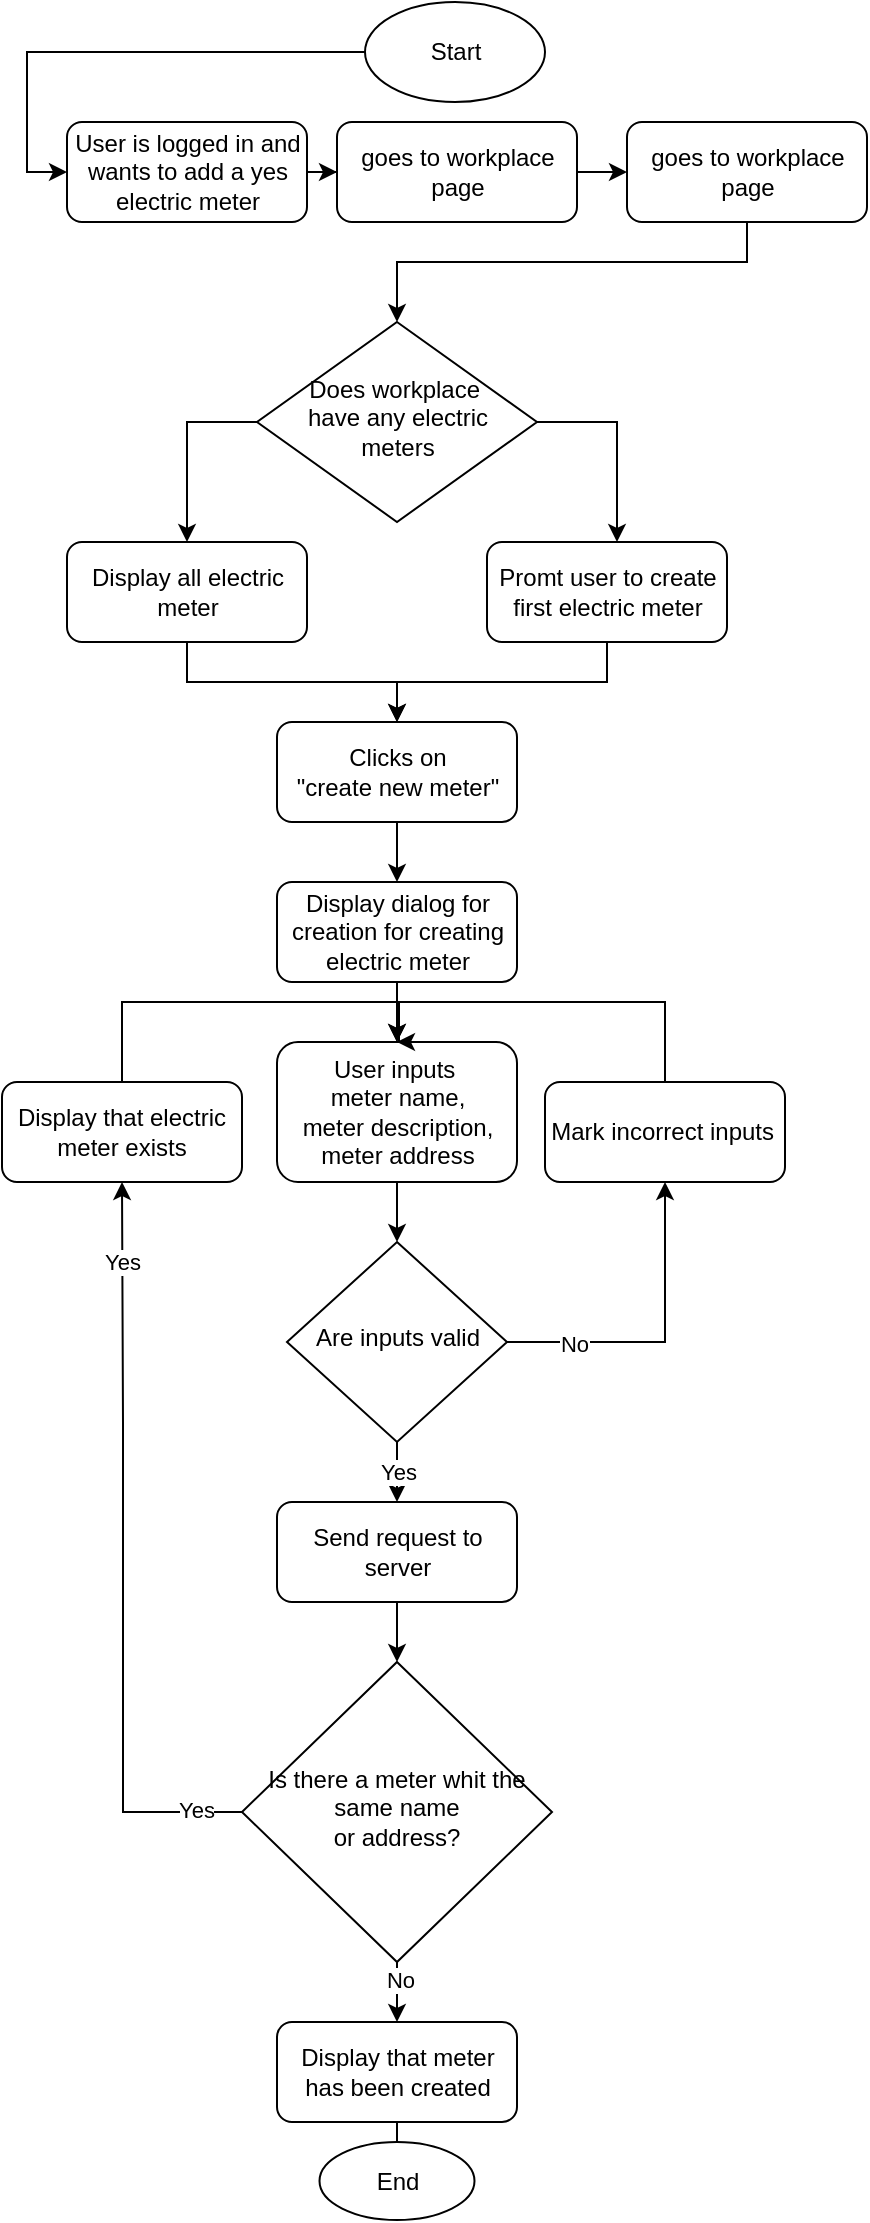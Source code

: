 <mxfile version="24.9.1">
  <diagram id="C5RBs43oDa-KdzZeNtuy" name="Page-1">
    <mxGraphModel dx="1426" dy="789" grid="1" gridSize="10" guides="1" tooltips="1" connect="1" arrows="1" fold="1" page="1" pageScale="1" pageWidth="827" pageHeight="1169" math="0" shadow="0">
      <root>
        <mxCell id="WIyWlLk6GJQsqaUBKTNV-0" />
        <mxCell id="WIyWlLk6GJQsqaUBKTNV-1" parent="WIyWlLk6GJQsqaUBKTNV-0" />
        <mxCell id="9MLpdoG-Xq3LA8RY7R3_-38" style="edgeStyle=orthogonalEdgeStyle;rounded=0;orthogonalLoop=1;jettySize=auto;html=1;entryX=0;entryY=0.5;entryDx=0;entryDy=0;" edge="1" parent="WIyWlLk6GJQsqaUBKTNV-1" source="WIyWlLk6GJQsqaUBKTNV-3" target="9MLpdoG-Xq3LA8RY7R3_-1">
          <mxGeometry relative="1" as="geometry" />
        </mxCell>
        <mxCell id="WIyWlLk6GJQsqaUBKTNV-3" value="User is logged in and wants to add a yes electric meter" style="rounded=1;whiteSpace=wrap;html=1;fontSize=12;glass=0;strokeWidth=1;shadow=0;" parent="WIyWlLk6GJQsqaUBKTNV-1" vertex="1">
          <mxGeometry x="202.5" y="100" width="120" height="50" as="geometry" />
        </mxCell>
        <mxCell id="9MLpdoG-Xq3LA8RY7R3_-12" style="edgeStyle=orthogonalEdgeStyle;rounded=0;orthogonalLoop=1;jettySize=auto;html=1;entryX=0.5;entryY=0;entryDx=0;entryDy=0;" edge="1" parent="WIyWlLk6GJQsqaUBKTNV-1" source="WIyWlLk6GJQsqaUBKTNV-10" target="9MLpdoG-Xq3LA8RY7R3_-5">
          <mxGeometry relative="1" as="geometry">
            <mxPoint x="277.5" y="280" as="targetPoint" />
            <Array as="points">
              <mxPoint x="262.5" y="250" />
            </Array>
          </mxGeometry>
        </mxCell>
        <mxCell id="9MLpdoG-Xq3LA8RY7R3_-13" style="edgeStyle=orthogonalEdgeStyle;rounded=0;orthogonalLoop=1;jettySize=auto;html=1;" edge="1" parent="WIyWlLk6GJQsqaUBKTNV-1" source="WIyWlLk6GJQsqaUBKTNV-10" target="9MLpdoG-Xq3LA8RY7R3_-4">
          <mxGeometry relative="1" as="geometry">
            <Array as="points">
              <mxPoint x="477.5" y="250" />
            </Array>
          </mxGeometry>
        </mxCell>
        <mxCell id="WIyWlLk6GJQsqaUBKTNV-10" value="Does workplace&amp;nbsp;&lt;div&gt;have any electric meters&lt;/div&gt;" style="rhombus;whiteSpace=wrap;html=1;shadow=0;fontFamily=Helvetica;fontSize=12;align=center;strokeWidth=1;spacing=6;spacingTop=-4;" parent="WIyWlLk6GJQsqaUBKTNV-1" vertex="1">
          <mxGeometry x="297.5" y="200" width="140" height="100" as="geometry" />
        </mxCell>
        <mxCell id="9MLpdoG-Xq3LA8RY7R3_-36" style="edgeStyle=orthogonalEdgeStyle;rounded=0;orthogonalLoop=1;jettySize=auto;html=1;entryX=0;entryY=0.5;entryDx=0;entryDy=0;" edge="1" parent="WIyWlLk6GJQsqaUBKTNV-1" source="9MLpdoG-Xq3LA8RY7R3_-0" target="WIyWlLk6GJQsqaUBKTNV-3">
          <mxGeometry relative="1" as="geometry" />
        </mxCell>
        <mxCell id="9MLpdoG-Xq3LA8RY7R3_-0" value="Start" style="ellipse;whiteSpace=wrap;html=1;" vertex="1" parent="WIyWlLk6GJQsqaUBKTNV-1">
          <mxGeometry x="351.5" y="40" width="90" height="50" as="geometry" />
        </mxCell>
        <mxCell id="9MLpdoG-Xq3LA8RY7R3_-39" style="edgeStyle=orthogonalEdgeStyle;rounded=0;orthogonalLoop=1;jettySize=auto;html=1;entryX=0;entryY=0.5;entryDx=0;entryDy=0;" edge="1" parent="WIyWlLk6GJQsqaUBKTNV-1" source="9MLpdoG-Xq3LA8RY7R3_-1" target="9MLpdoG-Xq3LA8RY7R3_-2">
          <mxGeometry relative="1" as="geometry" />
        </mxCell>
        <mxCell id="9MLpdoG-Xq3LA8RY7R3_-1" value="goes to workplace page" style="rounded=1;whiteSpace=wrap;html=1;fontSize=12;glass=0;strokeWidth=1;shadow=0;" vertex="1" parent="WIyWlLk6GJQsqaUBKTNV-1">
          <mxGeometry x="337.5" y="100" width="120" height="50" as="geometry" />
        </mxCell>
        <mxCell id="9MLpdoG-Xq3LA8RY7R3_-40" style="edgeStyle=orthogonalEdgeStyle;rounded=0;orthogonalLoop=1;jettySize=auto;html=1;entryX=0.5;entryY=0;entryDx=0;entryDy=0;" edge="1" parent="WIyWlLk6GJQsqaUBKTNV-1" source="9MLpdoG-Xq3LA8RY7R3_-2" target="WIyWlLk6GJQsqaUBKTNV-10">
          <mxGeometry relative="1" as="geometry">
            <Array as="points">
              <mxPoint x="542.5" y="170" />
              <mxPoint x="367.5" y="170" />
            </Array>
          </mxGeometry>
        </mxCell>
        <mxCell id="9MLpdoG-Xq3LA8RY7R3_-2" value="goes to workplace page" style="rounded=1;whiteSpace=wrap;html=1;fontSize=12;glass=0;strokeWidth=1;shadow=0;" vertex="1" parent="WIyWlLk6GJQsqaUBKTNV-1">
          <mxGeometry x="482.5" y="100" width="120" height="50" as="geometry" />
        </mxCell>
        <mxCell id="9MLpdoG-Xq3LA8RY7R3_-14" style="edgeStyle=orthogonalEdgeStyle;rounded=0;orthogonalLoop=1;jettySize=auto;html=1;" edge="1" parent="WIyWlLk6GJQsqaUBKTNV-1" source="9MLpdoG-Xq3LA8RY7R3_-4" target="9MLpdoG-Xq3LA8RY7R3_-6">
          <mxGeometry relative="1" as="geometry" />
        </mxCell>
        <mxCell id="9MLpdoG-Xq3LA8RY7R3_-4" value="Promt user to create first electric meter" style="rounded=1;whiteSpace=wrap;html=1;fontSize=12;glass=0;strokeWidth=1;shadow=0;" vertex="1" parent="WIyWlLk6GJQsqaUBKTNV-1">
          <mxGeometry x="412.5" y="310" width="120" height="50" as="geometry" />
        </mxCell>
        <mxCell id="9MLpdoG-Xq3LA8RY7R3_-15" style="edgeStyle=orthogonalEdgeStyle;rounded=0;orthogonalLoop=1;jettySize=auto;html=1;" edge="1" parent="WIyWlLk6GJQsqaUBKTNV-1" source="9MLpdoG-Xq3LA8RY7R3_-5" target="9MLpdoG-Xq3LA8RY7R3_-6">
          <mxGeometry relative="1" as="geometry" />
        </mxCell>
        <mxCell id="9MLpdoG-Xq3LA8RY7R3_-5" value="Display all electric meter" style="rounded=1;whiteSpace=wrap;html=1;fontSize=12;glass=0;strokeWidth=1;shadow=0;" vertex="1" parent="WIyWlLk6GJQsqaUBKTNV-1">
          <mxGeometry x="202.5" y="310" width="120" height="50" as="geometry" />
        </mxCell>
        <mxCell id="9MLpdoG-Xq3LA8RY7R3_-16" style="edgeStyle=orthogonalEdgeStyle;rounded=0;orthogonalLoop=1;jettySize=auto;html=1;" edge="1" parent="WIyWlLk6GJQsqaUBKTNV-1" source="9MLpdoG-Xq3LA8RY7R3_-6" target="9MLpdoG-Xq3LA8RY7R3_-7">
          <mxGeometry relative="1" as="geometry" />
        </mxCell>
        <mxCell id="9MLpdoG-Xq3LA8RY7R3_-6" value="Clicks on&lt;div&gt;&quot;create new meter&quot;&lt;/div&gt;" style="rounded=1;whiteSpace=wrap;html=1;fontSize=12;glass=0;strokeWidth=1;shadow=0;" vertex="1" parent="WIyWlLk6GJQsqaUBKTNV-1">
          <mxGeometry x="307.5" y="400" width="120" height="50" as="geometry" />
        </mxCell>
        <mxCell id="9MLpdoG-Xq3LA8RY7R3_-20" style="edgeStyle=orthogonalEdgeStyle;rounded=0;orthogonalLoop=1;jettySize=auto;html=1;" edge="1" parent="WIyWlLk6GJQsqaUBKTNV-1" source="9MLpdoG-Xq3LA8RY7R3_-7" target="9MLpdoG-Xq3LA8RY7R3_-17">
          <mxGeometry relative="1" as="geometry" />
        </mxCell>
        <mxCell id="9MLpdoG-Xq3LA8RY7R3_-7" value="Display dialog for creation for creating electric meter" style="rounded=1;whiteSpace=wrap;html=1;fontSize=12;glass=0;strokeWidth=1;shadow=0;" vertex="1" parent="WIyWlLk6GJQsqaUBKTNV-1">
          <mxGeometry x="307.5" y="480" width="120" height="50" as="geometry" />
        </mxCell>
        <mxCell id="9MLpdoG-Xq3LA8RY7R3_-21" style="edgeStyle=orthogonalEdgeStyle;rounded=0;orthogonalLoop=1;jettySize=auto;html=1;" edge="1" parent="WIyWlLk6GJQsqaUBKTNV-1" source="9MLpdoG-Xq3LA8RY7R3_-17" target="9MLpdoG-Xq3LA8RY7R3_-19">
          <mxGeometry relative="1" as="geometry" />
        </mxCell>
        <mxCell id="9MLpdoG-Xq3LA8RY7R3_-17" value="User inputs&amp;nbsp;&lt;div&gt;meter name,&lt;/div&gt;&lt;div&gt;meter description,&lt;/div&gt;&lt;div&gt;meter address&lt;/div&gt;" style="rounded=1;whiteSpace=wrap;html=1;fontSize=12;glass=0;strokeWidth=1;shadow=0;" vertex="1" parent="WIyWlLk6GJQsqaUBKTNV-1">
          <mxGeometry x="307.5" y="560" width="120" height="70" as="geometry" />
        </mxCell>
        <mxCell id="9MLpdoG-Xq3LA8RY7R3_-26" style="edgeStyle=orthogonalEdgeStyle;rounded=0;orthogonalLoop=1;jettySize=auto;html=1;entryX=0.5;entryY=1;entryDx=0;entryDy=0;" edge="1" parent="WIyWlLk6GJQsqaUBKTNV-1" source="9MLpdoG-Xq3LA8RY7R3_-19" target="9MLpdoG-Xq3LA8RY7R3_-23">
          <mxGeometry relative="1" as="geometry" />
        </mxCell>
        <mxCell id="9MLpdoG-Xq3LA8RY7R3_-27" value="No" style="edgeLabel;html=1;align=center;verticalAlign=middle;resizable=0;points=[];" vertex="1" connectable="0" parent="9MLpdoG-Xq3LA8RY7R3_-26">
          <mxGeometry x="-0.585" y="-1" relative="1" as="geometry">
            <mxPoint as="offset" />
          </mxGeometry>
        </mxCell>
        <mxCell id="9MLpdoG-Xq3LA8RY7R3_-32" style="edgeStyle=orthogonalEdgeStyle;rounded=0;orthogonalLoop=1;jettySize=auto;html=1;" edge="1" parent="WIyWlLk6GJQsqaUBKTNV-1" source="9MLpdoG-Xq3LA8RY7R3_-19" target="9MLpdoG-Xq3LA8RY7R3_-28">
          <mxGeometry relative="1" as="geometry" />
        </mxCell>
        <mxCell id="9MLpdoG-Xq3LA8RY7R3_-34" value="Yes" style="edgeLabel;html=1;align=center;verticalAlign=middle;resizable=0;points=[];" vertex="1" connectable="0" parent="9MLpdoG-Xq3LA8RY7R3_-32">
          <mxGeometry x="0.4" relative="1" as="geometry">
            <mxPoint as="offset" />
          </mxGeometry>
        </mxCell>
        <mxCell id="9MLpdoG-Xq3LA8RY7R3_-19" value="Are inputs valid" style="rhombus;whiteSpace=wrap;html=1;shadow=0;fontFamily=Helvetica;fontSize=12;align=center;strokeWidth=1;spacing=6;spacingTop=-4;" vertex="1" parent="WIyWlLk6GJQsqaUBKTNV-1">
          <mxGeometry x="312.5" y="660" width="110" height="100" as="geometry" />
        </mxCell>
        <mxCell id="9MLpdoG-Xq3LA8RY7R3_-25" style="edgeStyle=orthogonalEdgeStyle;rounded=0;orthogonalLoop=1;jettySize=auto;html=1;entryX=0.5;entryY=0;entryDx=0;entryDy=0;" edge="1" parent="WIyWlLk6GJQsqaUBKTNV-1" source="9MLpdoG-Xq3LA8RY7R3_-23" target="9MLpdoG-Xq3LA8RY7R3_-17">
          <mxGeometry relative="1" as="geometry">
            <mxPoint x="367.5" y="540" as="targetPoint" />
            <Array as="points">
              <mxPoint x="501.5" y="540" />
              <mxPoint x="368.5" y="540" />
            </Array>
          </mxGeometry>
        </mxCell>
        <mxCell id="9MLpdoG-Xq3LA8RY7R3_-23" value="Mark incorrect&amp;nbsp;inputs&amp;nbsp;" style="rounded=1;whiteSpace=wrap;html=1;fontSize=12;glass=0;strokeWidth=1;shadow=0;" vertex="1" parent="WIyWlLk6GJQsqaUBKTNV-1">
          <mxGeometry x="441.5" y="580" width="120" height="50" as="geometry" />
        </mxCell>
        <mxCell id="9MLpdoG-Xq3LA8RY7R3_-35" style="edgeStyle=orthogonalEdgeStyle;rounded=0;orthogonalLoop=1;jettySize=auto;html=1;entryX=0.5;entryY=0;entryDx=0;entryDy=0;" edge="1" parent="WIyWlLk6GJQsqaUBKTNV-1" source="9MLpdoG-Xq3LA8RY7R3_-28" target="9MLpdoG-Xq3LA8RY7R3_-33">
          <mxGeometry relative="1" as="geometry" />
        </mxCell>
        <mxCell id="9MLpdoG-Xq3LA8RY7R3_-28" value="Send request to server" style="rounded=1;whiteSpace=wrap;html=1;fontSize=12;glass=0;strokeWidth=1;shadow=0;" vertex="1" parent="WIyWlLk6GJQsqaUBKTNV-1">
          <mxGeometry x="307.5" y="790" width="120" height="50" as="geometry" />
        </mxCell>
        <mxCell id="9MLpdoG-Xq3LA8RY7R3_-43" style="edgeStyle=orthogonalEdgeStyle;rounded=0;orthogonalLoop=1;jettySize=auto;html=1;entryX=0.5;entryY=1;entryDx=0;entryDy=0;" edge="1" parent="WIyWlLk6GJQsqaUBKTNV-1" source="9MLpdoG-Xq3LA8RY7R3_-33" target="9MLpdoG-Xq3LA8RY7R3_-41">
          <mxGeometry relative="1" as="geometry">
            <Array as="points">
              <mxPoint x="230.5" y="945" />
              <mxPoint x="230.5" y="750" />
            </Array>
          </mxGeometry>
        </mxCell>
        <mxCell id="9MLpdoG-Xq3LA8RY7R3_-44" value="Yes" style="edgeLabel;html=1;align=center;verticalAlign=middle;resizable=0;points=[];" vertex="1" connectable="0" parent="9MLpdoG-Xq3LA8RY7R3_-43">
          <mxGeometry x="0.37" y="-1" relative="1" as="geometry">
            <mxPoint x="-1" y="-78" as="offset" />
          </mxGeometry>
        </mxCell>
        <mxCell id="9MLpdoG-Xq3LA8RY7R3_-45" value="Yes" style="edgeLabel;html=1;align=center;verticalAlign=middle;resizable=0;points=[];" vertex="1" connectable="0" parent="9MLpdoG-Xq3LA8RY7R3_-43">
          <mxGeometry x="-0.875" y="-1" relative="1" as="geometry">
            <mxPoint as="offset" />
          </mxGeometry>
        </mxCell>
        <mxCell id="9MLpdoG-Xq3LA8RY7R3_-47" style="edgeStyle=orthogonalEdgeStyle;rounded=0;orthogonalLoop=1;jettySize=auto;html=1;entryX=0.5;entryY=0;entryDx=0;entryDy=0;" edge="1" parent="WIyWlLk6GJQsqaUBKTNV-1" source="9MLpdoG-Xq3LA8RY7R3_-33" target="9MLpdoG-Xq3LA8RY7R3_-46">
          <mxGeometry relative="1" as="geometry" />
        </mxCell>
        <mxCell id="9MLpdoG-Xq3LA8RY7R3_-51" value="No" style="edgeLabel;html=1;align=center;verticalAlign=middle;resizable=0;points=[];" vertex="1" connectable="0" parent="9MLpdoG-Xq3LA8RY7R3_-47">
          <mxGeometry x="-0.64" y="1" relative="1" as="geometry">
            <mxPoint as="offset" />
          </mxGeometry>
        </mxCell>
        <mxCell id="9MLpdoG-Xq3LA8RY7R3_-33" value="Is there а meter whit the same name&lt;div&gt;or address?&lt;/div&gt;" style="rhombus;whiteSpace=wrap;html=1;shadow=0;fontFamily=Helvetica;fontSize=12;align=center;strokeWidth=1;spacing=6;spacingTop=-4;" vertex="1" parent="WIyWlLk6GJQsqaUBKTNV-1">
          <mxGeometry x="290" y="870" width="155" height="150" as="geometry" />
        </mxCell>
        <mxCell id="9MLpdoG-Xq3LA8RY7R3_-42" style="edgeStyle=orthogonalEdgeStyle;rounded=0;orthogonalLoop=1;jettySize=auto;html=1;entryX=0.5;entryY=0;entryDx=0;entryDy=0;" edge="1" parent="WIyWlLk6GJQsqaUBKTNV-1" source="9MLpdoG-Xq3LA8RY7R3_-41" target="9MLpdoG-Xq3LA8RY7R3_-17">
          <mxGeometry relative="1" as="geometry">
            <mxPoint x="367.5" y="540" as="targetPoint" />
            <Array as="points">
              <mxPoint x="230.5" y="540" />
              <mxPoint x="367.5" y="540" />
            </Array>
          </mxGeometry>
        </mxCell>
        <mxCell id="9MLpdoG-Xq3LA8RY7R3_-41" value="Display that electric meter exists" style="rounded=1;whiteSpace=wrap;html=1;fontSize=12;glass=0;strokeWidth=1;shadow=0;" vertex="1" parent="WIyWlLk6GJQsqaUBKTNV-1">
          <mxGeometry x="170" y="580" width="120" height="50" as="geometry" />
        </mxCell>
        <mxCell id="9MLpdoG-Xq3LA8RY7R3_-49" style="edgeStyle=orthogonalEdgeStyle;rounded=0;orthogonalLoop=1;jettySize=auto;html=1;" edge="1" parent="WIyWlLk6GJQsqaUBKTNV-1" source="9MLpdoG-Xq3LA8RY7R3_-46" target="9MLpdoG-Xq3LA8RY7R3_-48">
          <mxGeometry relative="1" as="geometry" />
        </mxCell>
        <mxCell id="9MLpdoG-Xq3LA8RY7R3_-46" value="Display that meter has been created" style="rounded=1;whiteSpace=wrap;html=1;fontSize=12;glass=0;strokeWidth=1;shadow=0;" vertex="1" parent="WIyWlLk6GJQsqaUBKTNV-1">
          <mxGeometry x="307.5" y="1050" width="120" height="50" as="geometry" />
        </mxCell>
        <mxCell id="9MLpdoG-Xq3LA8RY7R3_-48" value="End" style="ellipse;whiteSpace=wrap;html=1;" vertex="1" parent="WIyWlLk6GJQsqaUBKTNV-1">
          <mxGeometry x="328.75" y="1110" width="77.5" height="39" as="geometry" />
        </mxCell>
      </root>
    </mxGraphModel>
  </diagram>
</mxfile>
